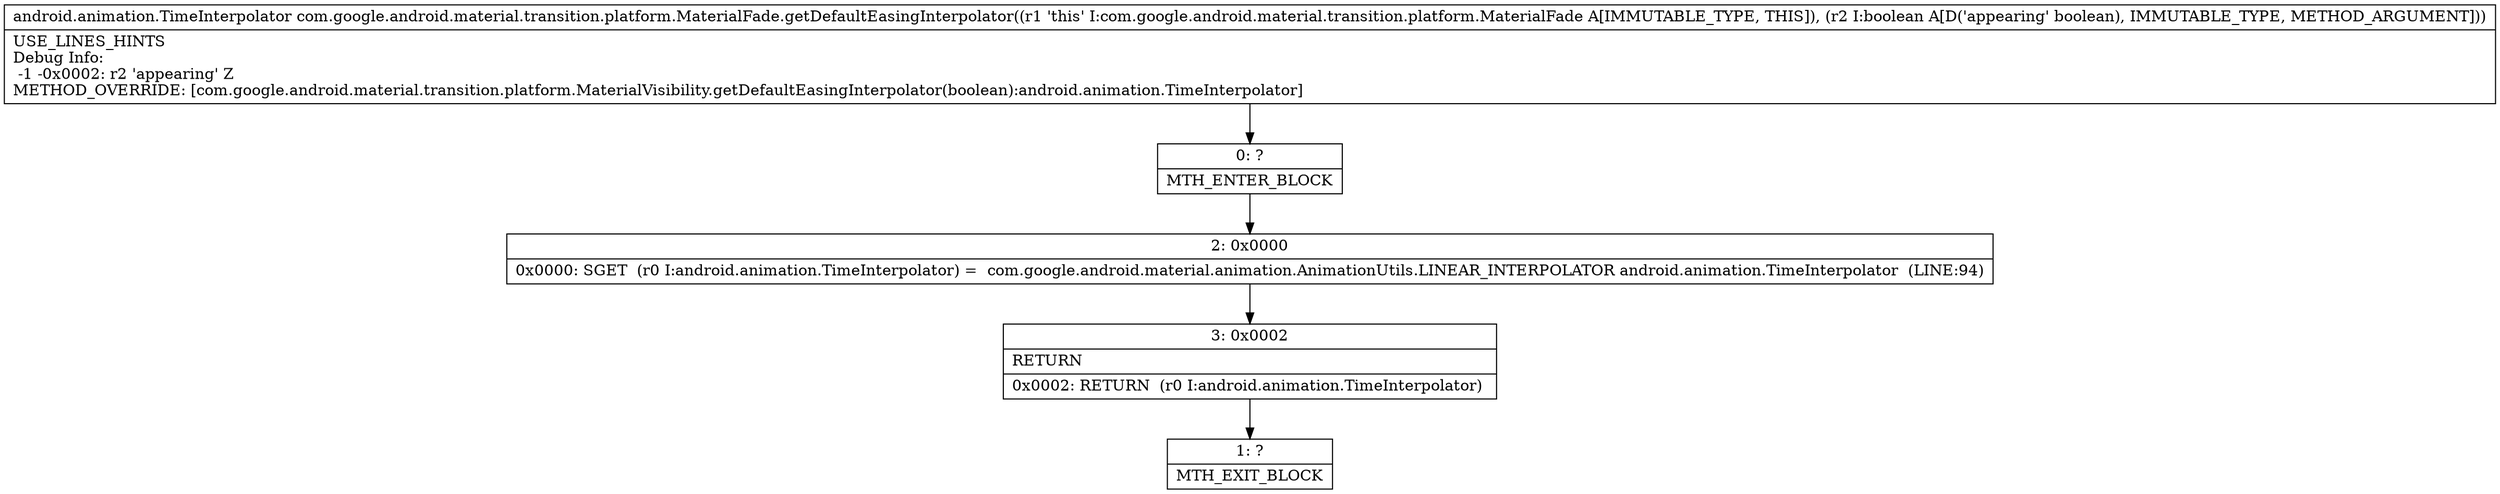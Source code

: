 digraph "CFG forcom.google.android.material.transition.platform.MaterialFade.getDefaultEasingInterpolator(Z)Landroid\/animation\/TimeInterpolator;" {
Node_0 [shape=record,label="{0\:\ ?|MTH_ENTER_BLOCK\l}"];
Node_2 [shape=record,label="{2\:\ 0x0000|0x0000: SGET  (r0 I:android.animation.TimeInterpolator) =  com.google.android.material.animation.AnimationUtils.LINEAR_INTERPOLATOR android.animation.TimeInterpolator  (LINE:94)\l}"];
Node_3 [shape=record,label="{3\:\ 0x0002|RETURN\l|0x0002: RETURN  (r0 I:android.animation.TimeInterpolator) \l}"];
Node_1 [shape=record,label="{1\:\ ?|MTH_EXIT_BLOCK\l}"];
MethodNode[shape=record,label="{android.animation.TimeInterpolator com.google.android.material.transition.platform.MaterialFade.getDefaultEasingInterpolator((r1 'this' I:com.google.android.material.transition.platform.MaterialFade A[IMMUTABLE_TYPE, THIS]), (r2 I:boolean A[D('appearing' boolean), IMMUTABLE_TYPE, METHOD_ARGUMENT]))  | USE_LINES_HINTS\lDebug Info:\l  \-1 \-0x0002: r2 'appearing' Z\lMETHOD_OVERRIDE: [com.google.android.material.transition.platform.MaterialVisibility.getDefaultEasingInterpolator(boolean):android.animation.TimeInterpolator]\l}"];
MethodNode -> Node_0;Node_0 -> Node_2;
Node_2 -> Node_3;
Node_3 -> Node_1;
}

